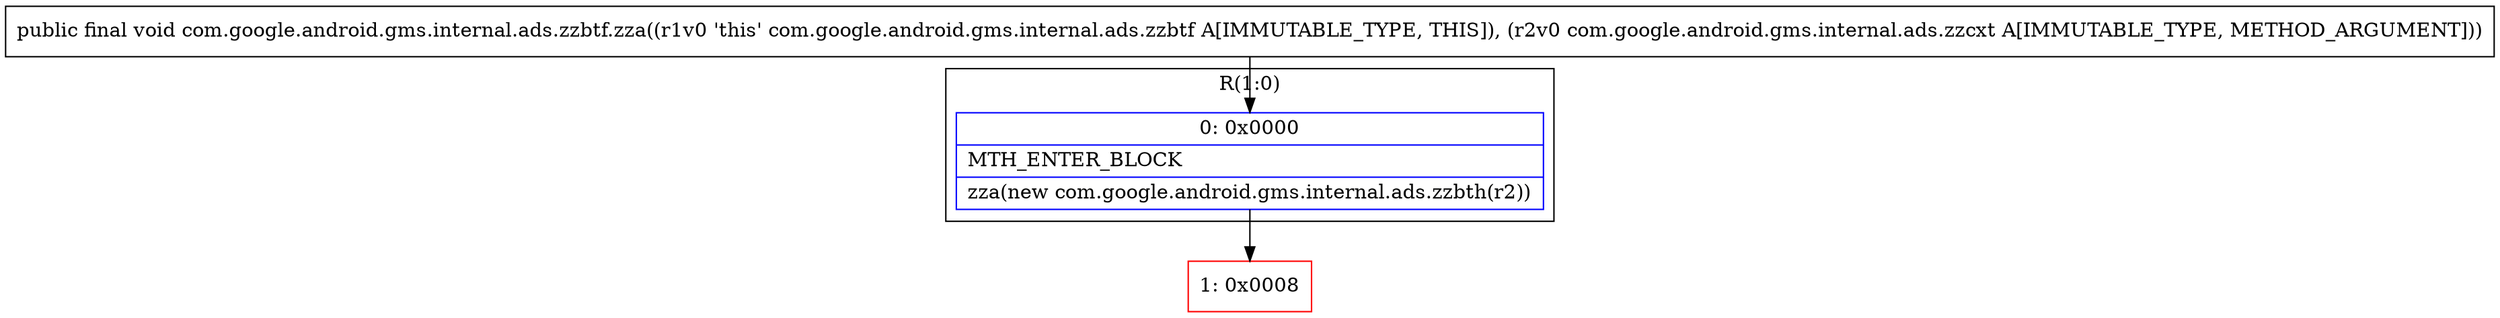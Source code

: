 digraph "CFG forcom.google.android.gms.internal.ads.zzbtf.zza(Lcom\/google\/android\/gms\/internal\/ads\/zzcxt;)V" {
subgraph cluster_Region_1215574795 {
label = "R(1:0)";
node [shape=record,color=blue];
Node_0 [shape=record,label="{0\:\ 0x0000|MTH_ENTER_BLOCK\l|zza(new com.google.android.gms.internal.ads.zzbth(r2))\l}"];
}
Node_1 [shape=record,color=red,label="{1\:\ 0x0008}"];
MethodNode[shape=record,label="{public final void com.google.android.gms.internal.ads.zzbtf.zza((r1v0 'this' com.google.android.gms.internal.ads.zzbtf A[IMMUTABLE_TYPE, THIS]), (r2v0 com.google.android.gms.internal.ads.zzcxt A[IMMUTABLE_TYPE, METHOD_ARGUMENT])) }"];
MethodNode -> Node_0;
Node_0 -> Node_1;
}

